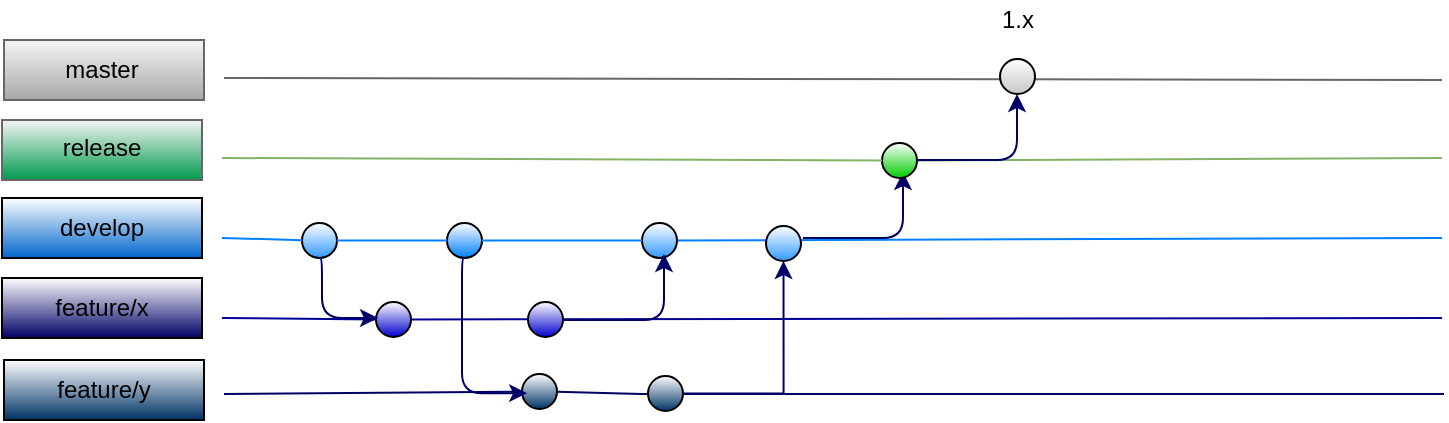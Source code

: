 <mxfile version="12.8.8" type="github"><diagram id="7X1BECR9ZzV7m8dXaOoN" name="Page-1"><mxGraphModel dx="944" dy="554" grid="1" gridSize="10" guides="1" tooltips="1" connect="1" arrows="1" fold="1" page="1" pageScale="1" pageWidth="827" pageHeight="1169" math="0" shadow="0"><root><mxCell id="0"/><mxCell id="1" parent="0"/><mxCell id="9ZFUQ1CrxA7jaHmztUz1-2" value="" style="endArrow=none;html=1;fillColor=#d5e8d4;strokeColor=#82b366;" parent="1" source="9ZFUQ1CrxA7jaHmztUz1-41" edge="1"><mxGeometry width="50" height="50" relative="1" as="geometry"><mxPoint x="130" y="120" as="sourcePoint"/><mxPoint x="740" y="120" as="targetPoint"/></mxGeometry></mxCell><mxCell id="9ZFUQ1CrxA7jaHmztUz1-3" value="" style="endArrow=none;html=1;strokeColor=#007FFF;" parent="1" source="9ZFUQ1CrxA7jaHmztUz1-34" edge="1"><mxGeometry width="50" height="50" relative="1" as="geometry"><mxPoint x="130" y="160" as="sourcePoint"/><mxPoint x="740" y="160" as="targetPoint"/></mxGeometry></mxCell><mxCell id="9ZFUQ1CrxA7jaHmztUz1-5" value="" style="endArrow=none;html=1;strokeColor=#000099;" parent="1" source="9ZFUQ1CrxA7jaHmztUz1-18" edge="1"><mxGeometry width="50" height="50" relative="1" as="geometry"><mxPoint x="130" y="200" as="sourcePoint"/><mxPoint x="740" y="200" as="targetPoint"/></mxGeometry></mxCell><mxCell id="9ZFUQ1CrxA7jaHmztUz1-6" value="" style="rounded=0;whiteSpace=wrap;html=1;fillColor=#f5f5f5;strokeColor=#666666;fontColor=#333333;gradientColor=#00994D;" parent="1" vertex="1"><mxGeometry x="20" y="101" width="100" height="30" as="geometry"/></mxCell><mxCell id="9ZFUQ1CrxA7jaHmztUz1-7" value="" style="rounded=0;whiteSpace=wrap;html=1;gradientColor=#0066CC;" parent="1" vertex="1"><mxGeometry x="20" y="140" width="100" height="30" as="geometry"/></mxCell><mxCell id="9ZFUQ1CrxA7jaHmztUz1-8" value="" style="rounded=0;whiteSpace=wrap;html=1;gradientColor=#000066;" parent="1" vertex="1"><mxGeometry x="20" y="180" width="100" height="30" as="geometry"/></mxCell><mxCell id="9ZFUQ1CrxA7jaHmztUz1-9" value="release" style="text;html=1;strokeColor=none;fillColor=none;align=center;verticalAlign=middle;whiteSpace=wrap;rounded=0;" parent="1" vertex="1"><mxGeometry x="50" y="105" width="40" height="20" as="geometry"/></mxCell><mxCell id="9ZFUQ1CrxA7jaHmztUz1-10" value="develop" style="text;html=1;strokeColor=none;fillColor=none;align=center;verticalAlign=middle;whiteSpace=wrap;rounded=0;" parent="1" vertex="1"><mxGeometry x="50" y="145" width="40" height="20" as="geometry"/></mxCell><mxCell id="9ZFUQ1CrxA7jaHmztUz1-11" value="feature/x" style="text;html=1;strokeColor=none;fillColor=none;align=center;verticalAlign=middle;whiteSpace=wrap;rounded=0;" parent="1" vertex="1"><mxGeometry x="50" y="185" width="40" height="20" as="geometry"/></mxCell><mxCell id="9ZFUQ1CrxA7jaHmztUz1-12" value="" style="endArrow=none;html=1;strokeColor=#000066;" parent="1" source="9ZFUQ1CrxA7jaHmztUz1-20" edge="1"><mxGeometry width="50" height="50" relative="1" as="geometry"><mxPoint x="131" y="238" as="sourcePoint"/><mxPoint x="741" y="238" as="targetPoint"/><Array as="points"><mxPoint x="340" y="238"/></Array></mxGeometry></mxCell><mxCell id="9ZFUQ1CrxA7jaHmztUz1-13" value="" style="rounded=0;whiteSpace=wrap;html=1;gradientColor=#003366;" parent="1" vertex="1"><mxGeometry x="21" y="221" width="100" height="30" as="geometry"/></mxCell><mxCell id="9ZFUQ1CrxA7jaHmztUz1-14" value="feature/y" style="text;html=1;strokeColor=none;fillColor=none;align=center;verticalAlign=middle;whiteSpace=wrap;rounded=0;" parent="1" vertex="1"><mxGeometry x="51" y="226" width="40" height="20" as="geometry"/></mxCell><mxCell id="9ZFUQ1CrxA7jaHmztUz1-16" value="" style="ellipse;whiteSpace=wrap;html=1;aspect=fixed;gradientColor=#3399FF;" parent="1" vertex="1"><mxGeometry x="170" y="152.5" width="17.5" height="17.5" as="geometry"/></mxCell><mxCell id="9ZFUQ1CrxA7jaHmztUz1-17" value="" style="endArrow=none;html=1;strokeColor=#007FFF;" parent="1" target="9ZFUQ1CrxA7jaHmztUz1-16" edge="1"><mxGeometry width="50" height="50" relative="1" as="geometry"><mxPoint x="130" y="160" as="sourcePoint"/><mxPoint x="740" y="160" as="targetPoint"/></mxGeometry></mxCell><mxCell id="9ZFUQ1CrxA7jaHmztUz1-18" value="" style="ellipse;whiteSpace=wrap;html=1;aspect=fixed;gradientColor=#0000CC;" parent="1" vertex="1"><mxGeometry x="207" y="192" width="17.5" height="17.5" as="geometry"/></mxCell><mxCell id="9ZFUQ1CrxA7jaHmztUz1-19" value="" style="endArrow=none;html=1;strokeColor=#000099;" parent="1" target="9ZFUQ1CrxA7jaHmztUz1-18" edge="1"><mxGeometry width="50" height="50" relative="1" as="geometry"><mxPoint x="130" y="200" as="sourcePoint"/><mxPoint x="740" y="200" as="targetPoint"/></mxGeometry></mxCell><mxCell id="9ZFUQ1CrxA7jaHmztUz1-20" value="" style="ellipse;whiteSpace=wrap;html=1;aspect=fixed;gradientColor=#003366;" parent="1" vertex="1"><mxGeometry x="280" y="228" width="17.5" height="17.5" as="geometry"/></mxCell><mxCell id="9ZFUQ1CrxA7jaHmztUz1-21" value="" style="endArrow=none;html=1;strokeColor=#000066;" parent="1" target="9ZFUQ1CrxA7jaHmztUz1-20" edge="1"><mxGeometry width="50" height="50" relative="1" as="geometry"><mxPoint x="131" y="238" as="sourcePoint"/><mxPoint x="741" y="238" as="targetPoint"/></mxGeometry></mxCell><mxCell id="9ZFUQ1CrxA7jaHmztUz1-22" value="" style="ellipse;whiteSpace=wrap;html=1;aspect=fixed;gradientColor=#007FFF;" parent="1" vertex="1"><mxGeometry x="242.5" y="152.5" width="17.5" height="17.5" as="geometry"/></mxCell><mxCell id="9ZFUQ1CrxA7jaHmztUz1-23" value="" style="endArrow=none;html=1;strokeColor=#007FFF;" parent="1" source="9ZFUQ1CrxA7jaHmztUz1-16" target="9ZFUQ1CrxA7jaHmztUz1-22" edge="1"><mxGeometry width="50" height="50" relative="1" as="geometry"><mxPoint x="197.5" y="161.234" as="sourcePoint"/><mxPoint x="740" y="160" as="targetPoint"/></mxGeometry></mxCell><mxCell id="9ZFUQ1CrxA7jaHmztUz1-28" value="" style="edgeStyle=elbowEdgeStyle;elbow=horizontal;endArrow=classic;html=1;strokeColor=#000066;exitX=0.5;exitY=1;exitDx=0;exitDy=0;" parent="1" source="9ZFUQ1CrxA7jaHmztUz1-16" edge="1"><mxGeometry width="50" height="50" relative="1" as="geometry"><mxPoint x="187.5" y="160" as="sourcePoint"/><mxPoint x="208" y="200" as="targetPoint"/><Array as="points"><mxPoint x="180" y="200"/></Array></mxGeometry></mxCell><mxCell id="9ZFUQ1CrxA7jaHmztUz1-29" value="" style="ellipse;whiteSpace=wrap;html=1;aspect=fixed;gradientColor=#0000CC;" parent="1" vertex="1"><mxGeometry x="283" y="192" width="17.5" height="17.5" as="geometry"/></mxCell><mxCell id="9ZFUQ1CrxA7jaHmztUz1-32" value="" style="edgeStyle=elbowEdgeStyle;elbow=horizontal;endArrow=classic;html=1;strokeColor=#000066;entryX=0;entryY=0;entryDx=0;entryDy=0;exitX=0.5;exitY=1;exitDx=0;exitDy=0;" parent="1" source="9ZFUQ1CrxA7jaHmztUz1-22" edge="1"><mxGeometry width="50" height="50" relative="1" as="geometry"><mxPoint x="251.25" y="177" as="sourcePoint"/><mxPoint x="282.563" y="237.563" as="targetPoint"/><Array as="points"><mxPoint x="250" y="244"/></Array></mxGeometry></mxCell><mxCell id="9ZFUQ1CrxA7jaHmztUz1-40" style="edgeStyle=orthogonalEdgeStyle;rounded=0;orthogonalLoop=1;jettySize=auto;html=1;entryX=0.5;entryY=1;entryDx=0;entryDy=0;strokeColor=#000066;" parent="1" source="9ZFUQ1CrxA7jaHmztUz1-33" target="9ZFUQ1CrxA7jaHmztUz1-38" edge="1"><mxGeometry relative="1" as="geometry"/></mxCell><mxCell id="9ZFUQ1CrxA7jaHmztUz1-33" value="" style="ellipse;whiteSpace=wrap;html=1;aspect=fixed;gradientColor=#003366;" parent="1" vertex="1"><mxGeometry x="343" y="229" width="17.5" height="17.5" as="geometry"/></mxCell><mxCell id="9ZFUQ1CrxA7jaHmztUz1-34" value="" style="ellipse;whiteSpace=wrap;html=1;aspect=fixed;gradientColor=#3399FF;" parent="1" vertex="1"><mxGeometry x="340" y="152.5" width="17.5" height="17.5" as="geometry"/></mxCell><mxCell id="9ZFUQ1CrxA7jaHmztUz1-35" value="" style="endArrow=none;html=1;strokeColor=#007FFF;" parent="1" source="9ZFUQ1CrxA7jaHmztUz1-22" target="9ZFUQ1CrxA7jaHmztUz1-34" edge="1"><mxGeometry width="50" height="50" relative="1" as="geometry"><mxPoint x="260.0" y="161.232" as="sourcePoint"/><mxPoint x="740" y="160" as="targetPoint"/></mxGeometry></mxCell><mxCell id="9ZFUQ1CrxA7jaHmztUz1-37" value="" style="edgeStyle=elbowEdgeStyle;elbow=vertical;endArrow=classic;html=1;strokeColor=#000066;" parent="1" edge="1"><mxGeometry width="50" height="50" relative="1" as="geometry"><mxPoint x="301" y="201" as="sourcePoint"/><mxPoint x="351" y="168" as="targetPoint"/><Array as="points"><mxPoint x="351" y="201"/></Array></mxGeometry></mxCell><mxCell id="9ZFUQ1CrxA7jaHmztUz1-38" value="" style="ellipse;whiteSpace=wrap;html=1;aspect=fixed;gradientColor=#3399FF;" parent="1" vertex="1"><mxGeometry x="402" y="154" width="17.5" height="17.5" as="geometry"/></mxCell><mxCell id="9ZFUQ1CrxA7jaHmztUz1-42" value="" style="edgeStyle=elbowEdgeStyle;elbow=vertical;endArrow=classic;html=1;strokeColor=#000066;" parent="1" edge="1"><mxGeometry width="50" height="50" relative="1" as="geometry"><mxPoint x="420.5" y="160" as="sourcePoint"/><mxPoint x="470.5" y="127" as="targetPoint"/><Array as="points"><mxPoint x="470.5" y="160"/></Array></mxGeometry></mxCell><mxCell id="9ZFUQ1CrxA7jaHmztUz1-41" value="" style="ellipse;whiteSpace=wrap;html=1;aspect=fixed;gradientColor=#00CC00;" parent="1" vertex="1"><mxGeometry x="460" y="112.5" width="17.5" height="17.5" as="geometry"/></mxCell><mxCell id="9ZFUQ1CrxA7jaHmztUz1-43" value="" style="endArrow=none;html=1;fillColor=#d5e8d4;strokeColor=#82b366;" parent="1" target="9ZFUQ1CrxA7jaHmztUz1-41" edge="1"><mxGeometry width="50" height="50" relative="1" as="geometry"><mxPoint x="130" y="120" as="sourcePoint"/><mxPoint x="740" y="120" as="targetPoint"/></mxGeometry></mxCell><mxCell id="M0Mpdi-mKDBLYwmACuWR-1" value="" style="rounded=0;whiteSpace=wrap;html=1;fillColor=#f5f5f5;strokeColor=#666666;fontColor=#333333;gradientColor=#A8A8A8;" vertex="1" parent="1"><mxGeometry x="21" y="61" width="100" height="30" as="geometry"/></mxCell><mxCell id="M0Mpdi-mKDBLYwmACuWR-2" value="" style="endArrow=none;html=1;fillColor=#f5f5f5;strokeColor=#666666;" edge="1" parent="1"><mxGeometry width="50" height="50" relative="1" as="geometry"><mxPoint x="131" y="80" as="sourcePoint"/><mxPoint x="740" y="81" as="targetPoint"/></mxGeometry></mxCell><mxCell id="M0Mpdi-mKDBLYwmACuWR-3" value="" style="ellipse;whiteSpace=wrap;html=1;aspect=fixed;gradientColor=#C7C7C7;" vertex="1" parent="1"><mxGeometry x="519" y="70.5" width="17.5" height="17.5" as="geometry"/></mxCell><mxCell id="M0Mpdi-mKDBLYwmACuWR-4" value="" style="edgeStyle=elbowEdgeStyle;elbow=vertical;endArrow=classic;html=1;strokeColor=#000066;" edge="1" parent="1"><mxGeometry width="50" height="50" relative="1" as="geometry"><mxPoint x="477.5" y="121" as="sourcePoint"/><mxPoint x="527.5" y="88" as="targetPoint"/><Array as="points"><mxPoint x="527.5" y="121"/></Array></mxGeometry></mxCell><mxCell id="M0Mpdi-mKDBLYwmACuWR-5" value="1.x" style="text;html=1;strokeColor=none;fillColor=none;align=center;verticalAlign=middle;whiteSpace=wrap;rounded=0;" vertex="1" parent="1"><mxGeometry x="508" y="41" width="40" height="20" as="geometry"/></mxCell><mxCell id="M0Mpdi-mKDBLYwmACuWR-6" value="master" style="text;html=1;strokeColor=none;fillColor=none;align=center;verticalAlign=middle;whiteSpace=wrap;rounded=0;" vertex="1" parent="1"><mxGeometry x="50" y="66" width="40" height="20" as="geometry"/></mxCell></root></mxGraphModel></diagram></mxfile>